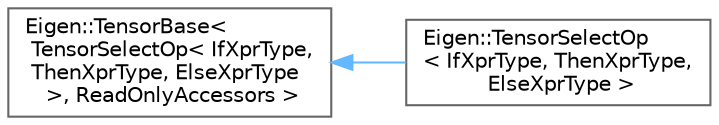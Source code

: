 digraph "类继承关系图"
{
 // LATEX_PDF_SIZE
  bgcolor="transparent";
  edge [fontname=Helvetica,fontsize=10,labelfontname=Helvetica,labelfontsize=10];
  node [fontname=Helvetica,fontsize=10,shape=box,height=0.2,width=0.4];
  rankdir="LR";
  Node0 [id="Node000000",label="Eigen::TensorBase\<\l TensorSelectOp\< IfXprType,\l ThenXprType, ElseXprType\l \>, ReadOnlyAccessors \>",height=0.2,width=0.4,color="grey40", fillcolor="white", style="filled",URL="$class_eigen_1_1_tensor_base.html",tooltip=" "];
  Node0 -> Node1 [id="edge4770_Node000000_Node000001",dir="back",color="steelblue1",style="solid",tooltip=" "];
  Node1 [id="Node000001",label="Eigen::TensorSelectOp\l\< IfXprType, ThenXprType,\l ElseXprType \>",height=0.2,width=0.4,color="grey40", fillcolor="white", style="filled",URL="$class_eigen_1_1_tensor_select_op.html",tooltip=" "];
}
